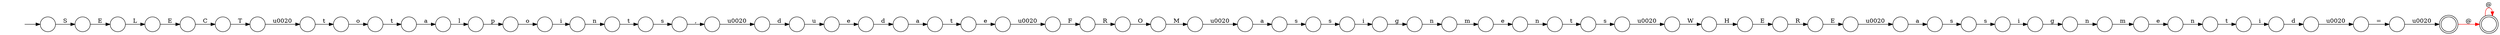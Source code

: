 digraph Automaton {
  rankdir = LR;
  0 [shape=circle,label=""];
  0 -> 1 [label="a"]
  1 [shape=circle,label=""];
  1 -> 16 [label="t"]
  2 [shape=circle,label=""];
  2 -> 48 [label="n"]
  3 [shape=circle,label=""];
  3 -> 52 [label="\u0020"]
  4 [shape=circle,label=""];
  4 -> 15 [label="C"]
  5 [shape=circle,label=""];
  5 -> 33 [label="s"]
  6 [shape=circle,label=""];
  6 -> 23 [label="\u0020"]
  7 [shape=circle,label=""];
  7 -> 42 [label="n"]
  8 [shape=circle,label=""];
  8 -> 41 [label="O"]
  9 [shape=circle,label=""];
  9 -> 6 [label="E"]
  10 [shape=circle,label=""];
  10 -> 51 [label="L"]
  11 [shape=circle,label=""];
  11 -> 44 [label="u"]
  12 [shape=circle,label=""];
  12 -> 8 [label="R"]
  13 [shape=circle,label=""];
  13 -> 57 [label="g"]
  14 [shape=circle,label=""];
  14 -> 31 [label="W"]
  15 [shape=circle,label=""];
  15 -> 28 [label="T"]
  16 [shape=circle,label=""];
  16 -> 40 [label="e"]
  17 [shape=circle,label=""];
  17 -> 58 [label="i"]
  18 [shape=circle,label=""];
  18 -> 9 [label="R"]
  19 [shape=circle,label=""];
  19 -> 60 [label="l"]
  20 [shape=circle,label=""];
  20 -> 19 [label="a"]
  21 [shape=doublecircle,label=""];
  21 -> 21 [label="@",color=red]
  22 [shape=circle,label=""];
  22 -> 36 [label="d"]
  23 [shape=circle,label=""];
  23 -> 67 [label="a"]
  24 [shape=circle,label=""];
  24 -> 49 [label="o"]
  25 [shape=circle,label=""];
  25 -> 54 [label="i"]
  26 [shape=circle,label=""];
  26 -> 0 [label="d"]
  27 [shape=circle,label=""];
  27 -> 5 [label="s"]
  28 [shape=circle,label=""];
  28 -> 45 [label="\u0020"]
  29 [shape=doublecircle,label=""];
  29 -> 21 [label="@",color=red]
  30 [shape=circle,label=""];
  30 -> 61 [label="t"]
  31 [shape=circle,label=""];
  31 -> 53 [label="H"]
  32 [shape=circle,label=""];
  initial [shape=plaintext,label=""];
  initial -> 32
  32 -> 43 [label="S"]
  33 [shape=circle,label=""];
  33 -> 13 [label="i"]
  34 [shape=circle,label=""];
  34 -> 27 [label="a"]
  35 [shape=circle,label=""];
  35 -> 14 [label="\u0020"]
  36 [shape=circle,label=""];
  36 -> 65 [label="\u0020"]
  37 [shape=circle,label=""];
  37 -> 22 [label="i"]
  38 [shape=circle,label=""];
  38 -> 46 [label="e"]
  39 [shape=circle,label=""];
  39 -> 7 [label="e"]
  40 [shape=circle,label=""];
  40 -> 47 [label="\u0020"]
  41 [shape=circle,label=""];
  41 -> 50 [label="M"]
  42 [shape=circle,label=""];
  42 -> 37 [label="t"]
  43 [shape=circle,label=""];
  43 -> 10 [label="E"]
  44 [shape=circle,label=""];
  44 -> 26 [label="e"]
  45 [shape=circle,label=""];
  45 -> 24 [label="t"]
  46 [shape=circle,label=""];
  46 -> 30 [label="n"]
  47 [shape=circle,label=""];
  47 -> 12 [label="F"]
  48 [shape=circle,label=""];
  48 -> 39 [label="m"]
  49 [shape=circle,label=""];
  49 -> 20 [label="t"]
  50 [shape=circle,label=""];
  50 -> 34 [label="\u0020"]
  51 [shape=circle,label=""];
  51 -> 4 [label="E"]
  52 [shape=circle,label=""];
  52 -> 11 [label="d"]
  53 [shape=circle,label=""];
  53 -> 18 [label="E"]
  54 [shape=circle,label=""];
  54 -> 64 [label="n"]
  55 [shape=circle,label=""];
  55 -> 29 [label="\u0020"]
  56 [shape=circle,label=""];
  56 -> 25 [label="o"]
  57 [shape=circle,label=""];
  57 -> 63 [label="n"]
  58 [shape=circle,label=""];
  58 -> 2 [label="g"]
  59 [shape=circle,label=""];
  59 -> 62 [label="s"]
  60 [shape=circle,label=""];
  60 -> 56 [label="p"]
  61 [shape=circle,label=""];
  61 -> 35 [label="s"]
  62 [shape=circle,label=""];
  62 -> 3 [label=","]
  63 [shape=circle,label=""];
  63 -> 38 [label="m"]
  64 [shape=circle,label=""];
  64 -> 59 [label="t"]
  65 [shape=circle,label=""];
  65 -> 55 [label="="]
  66 [shape=circle,label=""];
  66 -> 17 [label="s"]
  67 [shape=circle,label=""];
  67 -> 66 [label="s"]
}
